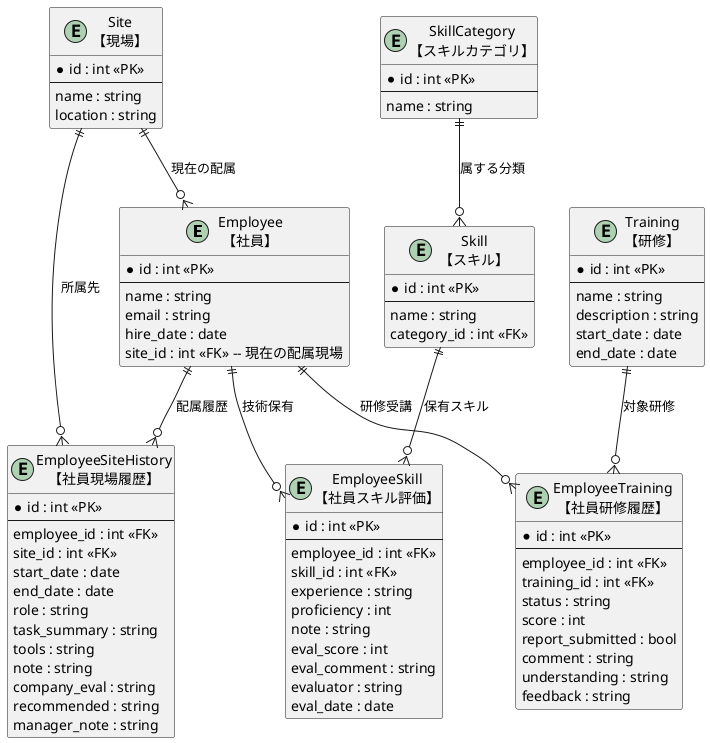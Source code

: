
@startuml ER diagram

' === 社員基本情報 ===
entity "Employee\n【社員】" as Employee {
  * id : int <<PK>>
  --
  name : string
  email : string
  hire_date : date
  site_id : int <<FK>> -- 現在の配属現場
}

' === 現場 ===
entity "Site\n【現場】" as Site {
  * id : int <<PK>>
  --
  name : string
  location : string
}

' === 現場履歴 ===
entity "EmployeeSiteHistory\n【社員現場履歴】" as EmployeeSiteHistory {
  * id : int <<PK>>
  --
  employee_id : int <<FK>>
  site_id : int <<FK>>
  start_date : date
  end_date : date
  role : string
  task_summary : string
  tools : string
  note : string
  company_eval : string
  recommended : string
  manager_note : string
}

' === 研修マスタ ===
entity "Training\n【研修】" as Training {
  * id : int <<PK>>
  --
  name : string
  description : string
  start_date : date
  end_date : date
}

' === 研修履歴 ===
entity "EmployeeTraining\n【社員研修履歴】" as EmployeeTraining {
  * id : int <<PK>>
  --
  employee_id : int <<FK>>
  training_id : int <<FK>>
  status : string
  score : int
  report_submitted : bool
  comment : string
  understanding : string
  feedback : string
}

' === スキルカテゴリ ===
entity "SkillCategory\n【スキルカテゴリ】" as SkillCategory {
  * id : int <<PK>>
  --
  name : string
}

' === スキルマスタ ===
entity "Skill\n【スキル】" as Skill {
  * id : int <<PK>>
  --
  name : string
  category_id : int <<FK>>
}

' === 社員スキル評価 ===
entity "EmployeeSkill\n【社員スキル評価】" as EmployeeSkill {
  * id : int <<PK>>
  --
  employee_id : int <<FK>>
  skill_id : int <<FK>>
  experience : string
  proficiency : int
  note : string
  eval_score : int
  eval_comment : string
  evaluator : string
  eval_date : date
}

' === リレーション定義 ===
Employee ||--o{ EmployeeSiteHistory : 配属履歴
Site ||--o{ EmployeeSiteHistory : 所属先
Site ||--o{ Employee : 現在の配属
Employee ||--o{ EmployeeTraining : 研修受講
Training ||--o{ EmployeeTraining : 対象研修
Employee ||--o{ EmployeeSkill : 技術保有
Skill ||--o{ EmployeeSkill : 保有スキル
SkillCategory ||--o{ Skill : 属する分類

@enduml
